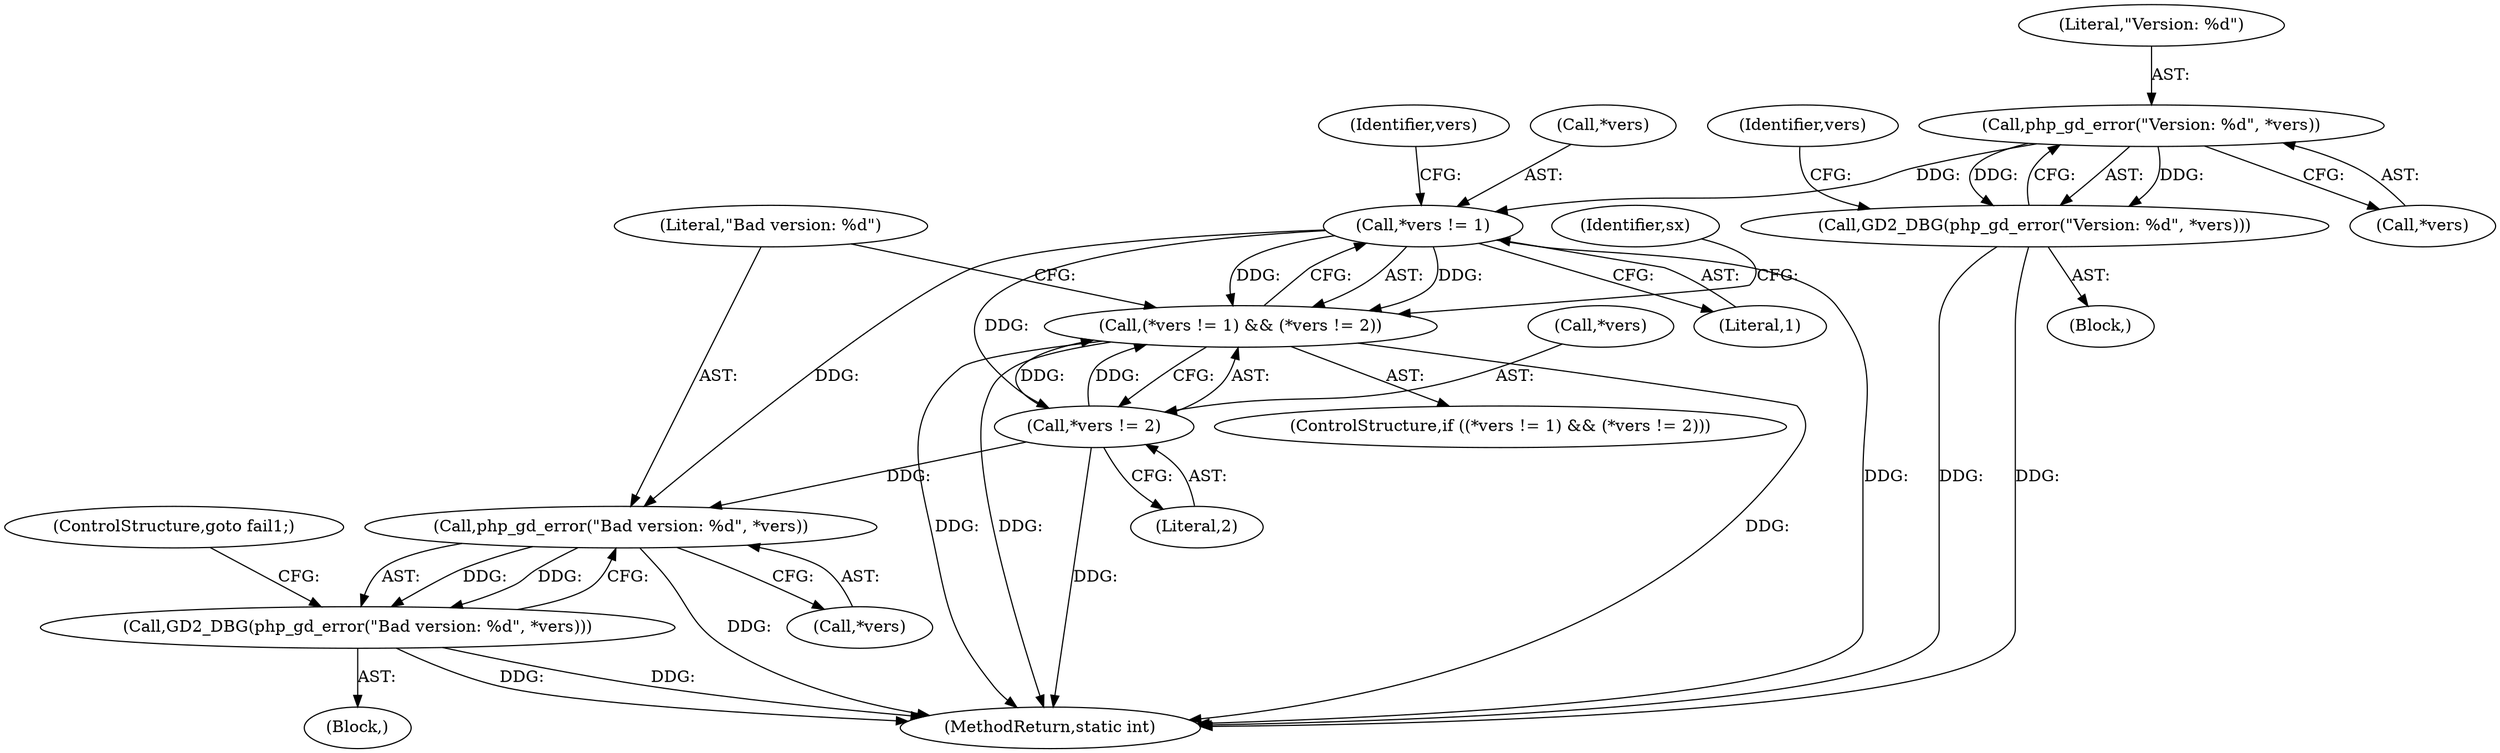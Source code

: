 digraph "0_php-src_7722455726bec8c53458a32851d2a87982cf0eac?w=1@pointer" {
"1000181" [label="(Call,php_gd_error(\"Version: %d\", *vers))"];
"1000180" [label="(Call,GD2_DBG(php_gd_error(\"Version: %d\", *vers)))"];
"1000187" [label="(Call,*vers != 1)"];
"1000186" [label="(Call,(*vers != 1) && (*vers != 2))"];
"1000191" [label="(Call,*vers != 2)"];
"1000197" [label="(Call,php_gd_error(\"Bad version: %d\", *vers))"];
"1000196" [label="(Call,GD2_DBG(php_gd_error(\"Bad version: %d\", *vers)))"];
"1000190" [label="(Literal,1)"];
"1000194" [label="(Literal,2)"];
"1000192" [label="(Call,*vers)"];
"1000186" [label="(Call,(*vers != 1) && (*vers != 2))"];
"1000195" [label="(Block,)"];
"1000182" [label="(Literal,\"Version: %d\")"];
"1000191" [label="(Call,*vers != 2)"];
"1000198" [label="(Literal,\"Bad version: %d\")"];
"1000187" [label="(Call,*vers != 1)"];
"1000442" [label="(MethodReturn,static int)"];
"1000183" [label="(Call,*vers)"];
"1000197" [label="(Call,php_gd_error(\"Bad version: %d\", *vers))"];
"1000205" [label="(Identifier,sx)"];
"1000201" [label="(ControlStructure,goto fail1;)"];
"1000117" [label="(Block,)"];
"1000189" [label="(Identifier,vers)"];
"1000196" [label="(Call,GD2_DBG(php_gd_error(\"Bad version: %d\", *vers)))"];
"1000180" [label="(Call,GD2_DBG(php_gd_error(\"Version: %d\", *vers)))"];
"1000188" [label="(Call,*vers)"];
"1000181" [label="(Call,php_gd_error(\"Version: %d\", *vers))"];
"1000193" [label="(Identifier,vers)"];
"1000185" [label="(ControlStructure,if ((*vers != 1) && (*vers != 2)))"];
"1000199" [label="(Call,*vers)"];
"1000181" -> "1000180"  [label="AST: "];
"1000181" -> "1000183"  [label="CFG: "];
"1000182" -> "1000181"  [label="AST: "];
"1000183" -> "1000181"  [label="AST: "];
"1000180" -> "1000181"  [label="CFG: "];
"1000181" -> "1000180"  [label="DDG: "];
"1000181" -> "1000180"  [label="DDG: "];
"1000181" -> "1000187"  [label="DDG: "];
"1000180" -> "1000117"  [label="AST: "];
"1000189" -> "1000180"  [label="CFG: "];
"1000180" -> "1000442"  [label="DDG: "];
"1000180" -> "1000442"  [label="DDG: "];
"1000187" -> "1000186"  [label="AST: "];
"1000187" -> "1000190"  [label="CFG: "];
"1000188" -> "1000187"  [label="AST: "];
"1000190" -> "1000187"  [label="AST: "];
"1000193" -> "1000187"  [label="CFG: "];
"1000186" -> "1000187"  [label="CFG: "];
"1000187" -> "1000442"  [label="DDG: "];
"1000187" -> "1000186"  [label="DDG: "];
"1000187" -> "1000186"  [label="DDG: "];
"1000187" -> "1000191"  [label="DDG: "];
"1000187" -> "1000197"  [label="DDG: "];
"1000186" -> "1000185"  [label="AST: "];
"1000186" -> "1000191"  [label="CFG: "];
"1000191" -> "1000186"  [label="AST: "];
"1000198" -> "1000186"  [label="CFG: "];
"1000205" -> "1000186"  [label="CFG: "];
"1000186" -> "1000442"  [label="DDG: "];
"1000186" -> "1000442"  [label="DDG: "];
"1000186" -> "1000442"  [label="DDG: "];
"1000191" -> "1000186"  [label="DDG: "];
"1000191" -> "1000186"  [label="DDG: "];
"1000191" -> "1000194"  [label="CFG: "];
"1000192" -> "1000191"  [label="AST: "];
"1000194" -> "1000191"  [label="AST: "];
"1000191" -> "1000442"  [label="DDG: "];
"1000191" -> "1000197"  [label="DDG: "];
"1000197" -> "1000196"  [label="AST: "];
"1000197" -> "1000199"  [label="CFG: "];
"1000198" -> "1000197"  [label="AST: "];
"1000199" -> "1000197"  [label="AST: "];
"1000196" -> "1000197"  [label="CFG: "];
"1000197" -> "1000442"  [label="DDG: "];
"1000197" -> "1000196"  [label="DDG: "];
"1000197" -> "1000196"  [label="DDG: "];
"1000196" -> "1000195"  [label="AST: "];
"1000201" -> "1000196"  [label="CFG: "];
"1000196" -> "1000442"  [label="DDG: "];
"1000196" -> "1000442"  [label="DDG: "];
}
